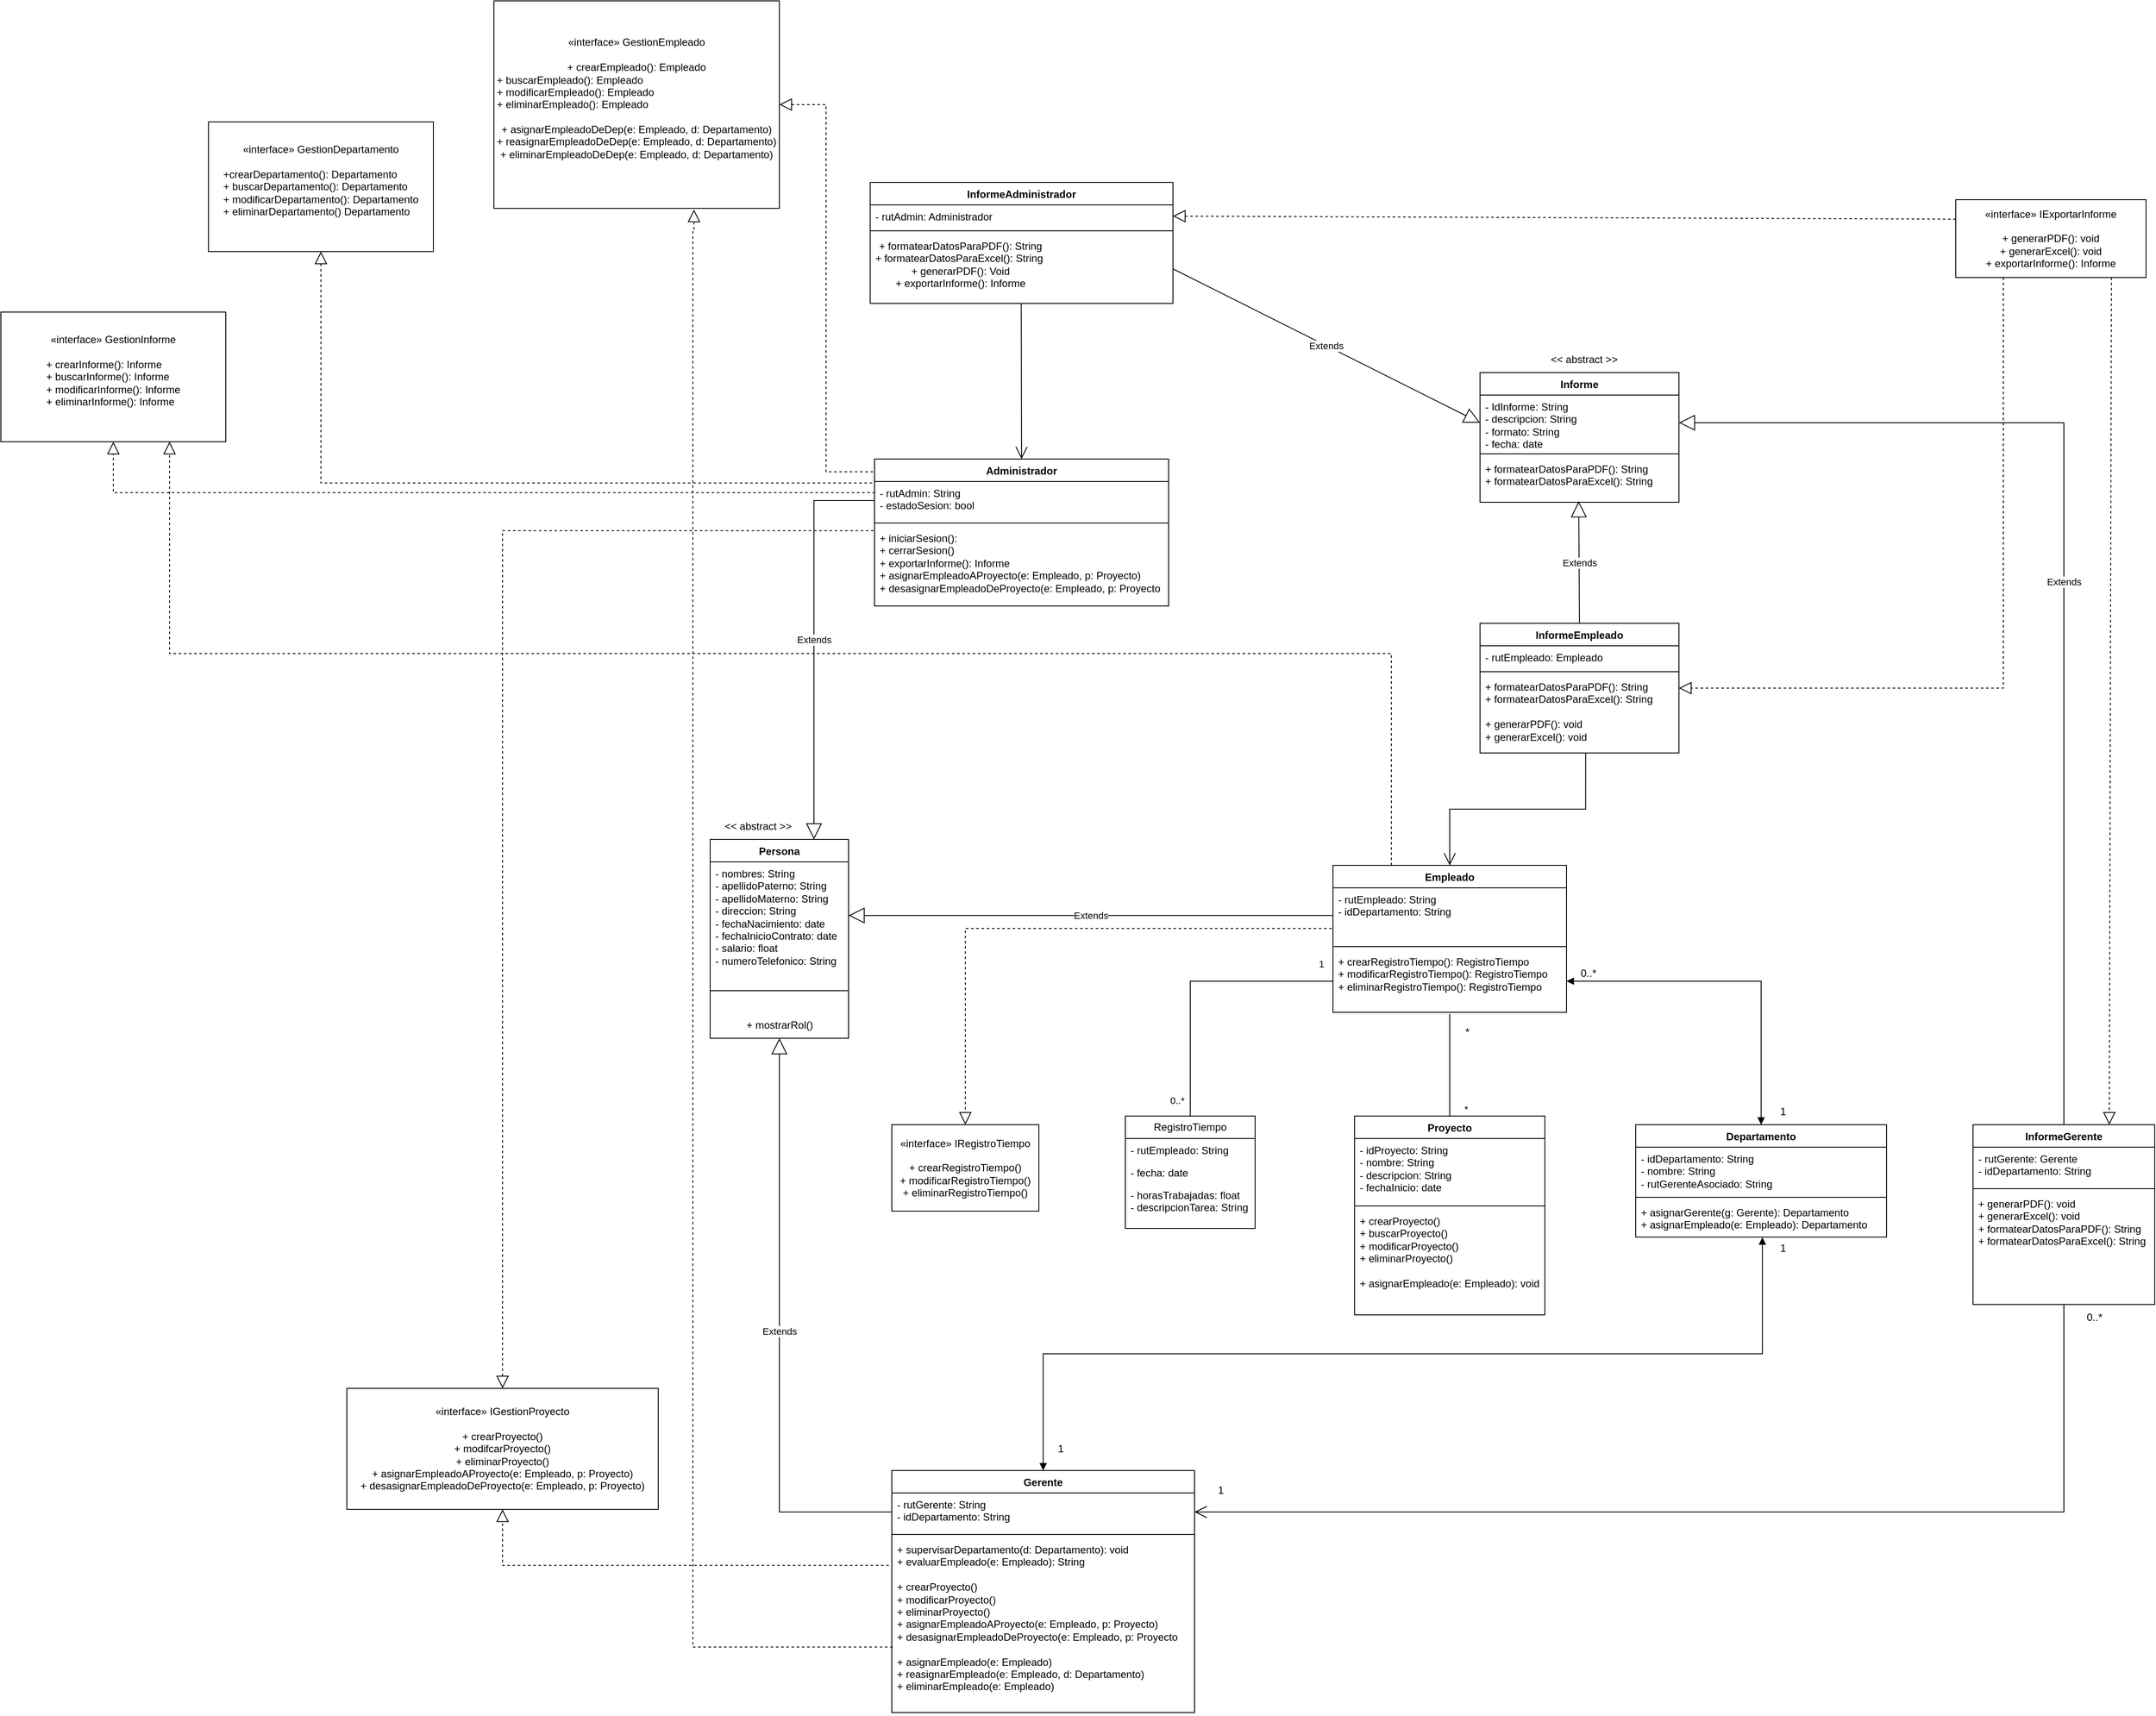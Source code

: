 <mxfile version="28.2.5">
  <diagram name="Page-1" id="9JRDcls2XAr9tu--z3vU">
    <mxGraphModel dx="3263" dy="2326" grid="1" gridSize="10" guides="1" tooltips="1" connect="1" arrows="1" fold="1" page="1" pageScale="1" pageWidth="850" pageHeight="1100" math="0" shadow="0">
      <root>
        <mxCell id="0" />
        <mxCell id="1" parent="0" />
        <mxCell id="uJFq49yWG467sPYpfjHQ-1" value="Departamento" style="swimlane;fontStyle=1;align=center;verticalAlign=top;childLayout=stackLayout;horizontal=1;startSize=26;horizontalStack=0;resizeParent=1;resizeParentMax=0;resizeLast=0;collapsible=1;marginBottom=0;whiteSpace=wrap;html=1;" parent="1" vertex="1">
          <mxGeometry x="1840" y="420" width="290" height="130" as="geometry" />
        </mxCell>
        <mxCell id="uJFq49yWG467sPYpfjHQ-2" value="&lt;div&gt;- idDepartamento: String&lt;/div&gt;- nombre: String&lt;div&gt;&lt;div&gt;- rutGerenteAsociado: String&lt;/div&gt;&lt;/div&gt;" style="text;strokeColor=none;fillColor=none;align=left;verticalAlign=top;spacingLeft=4;spacingRight=4;overflow=hidden;rotatable=0;points=[[0,0.5],[1,0.5]];portConstraint=eastwest;whiteSpace=wrap;html=1;" parent="uJFq49yWG467sPYpfjHQ-1" vertex="1">
          <mxGeometry y="26" width="290" height="54" as="geometry" />
        </mxCell>
        <mxCell id="uJFq49yWG467sPYpfjHQ-3" value="" style="line;strokeWidth=1;fillColor=none;align=left;verticalAlign=middle;spacingTop=-1;spacingLeft=3;spacingRight=3;rotatable=0;labelPosition=right;points=[];portConstraint=eastwest;strokeColor=inherit;" parent="uJFq49yWG467sPYpfjHQ-1" vertex="1">
          <mxGeometry y="80" width="290" height="8" as="geometry" />
        </mxCell>
        <mxCell id="uJFq49yWG467sPYpfjHQ-4" value="+ asignarGerente(g: Gerente): Departamento&lt;div&gt;+ asignarEmpleado(e: Empleado): Departamento&lt;/div&gt;" style="text;strokeColor=none;fillColor=none;align=left;verticalAlign=top;spacingLeft=4;spacingRight=4;overflow=hidden;rotatable=0;points=[[0,0.5],[1,0.5]];portConstraint=eastwest;whiteSpace=wrap;html=1;" parent="uJFq49yWG467sPYpfjHQ-1" vertex="1">
          <mxGeometry y="88" width="290" height="42" as="geometry" />
        </mxCell>
        <mxCell id="uJFq49yWG467sPYpfjHQ-5" value="Persona" style="swimlane;fontStyle=1;align=center;verticalAlign=top;childLayout=stackLayout;horizontal=1;startSize=26;horizontalStack=0;resizeParent=1;resizeParentMax=0;resizeLast=0;collapsible=1;marginBottom=0;whiteSpace=wrap;html=1;" parent="1" vertex="1">
          <mxGeometry x="770" y="90" width="160" height="230" as="geometry" />
        </mxCell>
        <mxCell id="uJFq49yWG467sPYpfjHQ-6" value="&lt;div&gt;- nombres: String&lt;/div&gt;&lt;div&gt;- apellidoPaterno: String&lt;/div&gt;&lt;div&gt;- apellidoMaterno: String&lt;/div&gt;&lt;div&gt;- direccion: String&lt;/div&gt;&lt;div&gt;- fechaNacimiento: date&lt;/div&gt;&lt;div&gt;- fechaInicioContrato: date&lt;/div&gt;&lt;div&gt;- salario: float&lt;/div&gt;&lt;div&gt;- numeroTelefonico: String&lt;/div&gt;" style="text;strokeColor=none;fillColor=none;align=left;verticalAlign=top;spacingLeft=4;spacingRight=4;overflow=hidden;rotatable=0;points=[[0,0.5],[1,0.5]];portConstraint=eastwest;whiteSpace=wrap;html=1;" parent="uJFq49yWG467sPYpfjHQ-5" vertex="1">
          <mxGeometry y="26" width="160" height="124" as="geometry" />
        </mxCell>
        <mxCell id="uJFq49yWG467sPYpfjHQ-7" value="" style="line;strokeWidth=1;fillColor=none;align=left;verticalAlign=middle;spacingTop=-1;spacingLeft=3;spacingRight=3;rotatable=0;labelPosition=right;points=[];portConstraint=eastwest;strokeColor=inherit;" parent="uJFq49yWG467sPYpfjHQ-5" vertex="1">
          <mxGeometry y="150" width="160" height="50" as="geometry" />
        </mxCell>
        <mxCell id="JsOnllWCTu-CgoPJGV7n-1" value="+ mostrarRol()" style="text;html=1;align=center;verticalAlign=middle;resizable=0;points=[];autosize=1;strokeColor=none;fillColor=none;" parent="uJFq49yWG467sPYpfjHQ-5" vertex="1">
          <mxGeometry y="200" width="160" height="30" as="geometry" />
        </mxCell>
        <mxCell id="uJFq49yWG467sPYpfjHQ-13" value="Proyecto" style="swimlane;fontStyle=1;align=center;verticalAlign=top;childLayout=stackLayout;horizontal=1;startSize=26;horizontalStack=0;resizeParent=1;resizeParentMax=0;resizeLast=0;collapsible=1;marginBottom=0;whiteSpace=wrap;html=1;" parent="1" vertex="1">
          <mxGeometry x="1515" y="410" width="220" height="230" as="geometry" />
        </mxCell>
        <mxCell id="uJFq49yWG467sPYpfjHQ-14" value="- idProyecto: String&lt;div&gt;- nombre: String&lt;/div&gt;&lt;div&gt;- descripcion: String&lt;/div&gt;&lt;div&gt;- fechaInicio: date&lt;/div&gt;" style="text;strokeColor=none;fillColor=none;align=left;verticalAlign=top;spacingLeft=4;spacingRight=4;overflow=hidden;rotatable=0;points=[[0,0.5],[1,0.5]];portConstraint=eastwest;whiteSpace=wrap;html=1;" parent="uJFq49yWG467sPYpfjHQ-13" vertex="1">
          <mxGeometry y="26" width="220" height="74" as="geometry" />
        </mxCell>
        <mxCell id="uJFq49yWG467sPYpfjHQ-15" value="" style="line;strokeWidth=1;fillColor=none;align=left;verticalAlign=middle;spacingTop=-1;spacingLeft=3;spacingRight=3;rotatable=0;labelPosition=right;points=[];portConstraint=eastwest;strokeColor=inherit;" parent="uJFq49yWG467sPYpfjHQ-13" vertex="1">
          <mxGeometry y="100" width="220" height="8" as="geometry" />
        </mxCell>
        <mxCell id="uJFq49yWG467sPYpfjHQ-16" value="+ crearProyecto()&lt;div&gt;+ buscarProyecto()&lt;/div&gt;&lt;div&gt;+ modificarProyecto()&lt;/div&gt;&lt;div&gt;+ eliminarProyecto()&lt;/div&gt;&lt;div&gt;&lt;br&gt;&lt;/div&gt;&lt;div&gt;+ asignarEmpleado(e: Empleado): void&lt;/div&gt;" style="text;strokeColor=none;fillColor=none;align=left;verticalAlign=top;spacingLeft=4;spacingRight=4;overflow=hidden;rotatable=0;points=[[0,0.5],[1,0.5]];portConstraint=eastwest;whiteSpace=wrap;html=1;" parent="uJFq49yWG467sPYpfjHQ-13" vertex="1">
          <mxGeometry y="108" width="220" height="122" as="geometry" />
        </mxCell>
        <mxCell id="uJFq49yWG467sPYpfjHQ-28" value="Extends" style="endArrow=block;endSize=16;endFill=0;html=1;rounded=0;exitX=0;exitY=0.5;exitDx=0;exitDy=0;entryX=0.75;entryY=0;entryDx=0;entryDy=0;edgeStyle=orthogonalEdgeStyle;" parent="1" source="uJFq49yWG467sPYpfjHQ-39" target="uJFq49yWG467sPYpfjHQ-5" edge="1">
          <mxGeometry width="160" relative="1" as="geometry">
            <mxPoint x="1080" y="-183" as="sourcePoint" />
            <mxPoint x="1030" y="-40" as="targetPoint" />
          </mxGeometry>
        </mxCell>
        <mxCell id="uJFq49yWG467sPYpfjHQ-29" value="Extends" style="endArrow=block;endSize=16;endFill=0;html=1;rounded=0;exitX=0;exitY=0.5;exitDx=0;exitDy=0;entryX=1;entryY=0.5;entryDx=0;entryDy=0;" parent="1" source="uJFq49yWG467sPYpfjHQ-43" target="uJFq49yWG467sPYpfjHQ-6" edge="1">
          <mxGeometry width="160" relative="1" as="geometry">
            <mxPoint x="1080" y="138" as="sourcePoint" />
            <mxPoint x="1020" y="170" as="targetPoint" />
          </mxGeometry>
        </mxCell>
        <mxCell id="uJFq49yWG467sPYpfjHQ-38" value="Administrador" style="swimlane;fontStyle=1;align=center;verticalAlign=top;childLayout=stackLayout;horizontal=1;startSize=26;horizontalStack=0;resizeParent=1;resizeParentMax=0;resizeLast=0;collapsible=1;marginBottom=0;whiteSpace=wrap;html=1;" parent="1" vertex="1">
          <mxGeometry x="960" y="-350" width="340" height="170" as="geometry" />
        </mxCell>
        <mxCell id="uJFq49yWG467sPYpfjHQ-39" value="- rutAdmin: String&lt;div&gt;- estadoSesion: bool&lt;/div&gt;" style="text;strokeColor=none;fillColor=none;align=left;verticalAlign=top;spacingLeft=4;spacingRight=4;overflow=hidden;rotatable=0;points=[[0,0.5],[1,0.5]];portConstraint=eastwest;whiteSpace=wrap;html=1;" parent="uJFq49yWG467sPYpfjHQ-38" vertex="1">
          <mxGeometry y="26" width="340" height="44" as="geometry" />
        </mxCell>
        <mxCell id="uJFq49yWG467sPYpfjHQ-40" value="" style="line;strokeWidth=1;fillColor=none;align=left;verticalAlign=middle;spacingTop=-1;spacingLeft=3;spacingRight=3;rotatable=0;labelPosition=right;points=[];portConstraint=eastwest;strokeColor=inherit;" parent="uJFq49yWG467sPYpfjHQ-38" vertex="1">
          <mxGeometry y="70" width="340" height="8" as="geometry" />
        </mxCell>
        <mxCell id="uJFq49yWG467sPYpfjHQ-41" value="&lt;div&gt;&lt;div&gt;+ iniciarSesion():&lt;/div&gt;&lt;div&gt;+ cerrarSesion()&lt;/div&gt;&lt;div&gt;&lt;span style=&quot;background-color: transparent; color: light-dark(rgb(0, 0, 0), rgb(255, 255, 255));&quot;&gt;+ exportarInforme(): Informe&lt;/span&gt;&lt;/div&gt;&lt;div&gt;&lt;span style=&quot;text-align: center; background-color: transparent; color: light-dark(rgb(0, 0, 0), rgb(255, 255, 255));&quot;&gt;+ asignarEmpleadoAProyecto(e: Empleado, p: Proyecto)&lt;/span&gt;&lt;/div&gt;&lt;/div&gt;&lt;div&gt;&lt;div style=&quot;text-align: center;&quot;&gt;+ desasignarEmpleadoDeProyecto(e: Empleado, p: Proyecto&lt;/div&gt;&lt;/div&gt;" style="text;strokeColor=none;fillColor=none;align=left;verticalAlign=top;spacingLeft=4;spacingRight=4;overflow=hidden;rotatable=0;points=[[0,0.5],[1,0.5]];portConstraint=eastwest;whiteSpace=wrap;html=1;" parent="uJFq49yWG467sPYpfjHQ-38" vertex="1">
          <mxGeometry y="78" width="340" height="92" as="geometry" />
        </mxCell>
        <mxCell id="uJFq49yWG467sPYpfjHQ-42" value="Empleado" style="swimlane;fontStyle=1;align=center;verticalAlign=top;childLayout=stackLayout;horizontal=1;startSize=26;horizontalStack=0;resizeParent=1;resizeParentMax=0;resizeLast=0;collapsible=1;marginBottom=0;whiteSpace=wrap;html=1;" parent="1" vertex="1">
          <mxGeometry x="1490" y="120" width="270" height="170" as="geometry" />
        </mxCell>
        <mxCell id="uJFq49yWG467sPYpfjHQ-43" value="- rutEmpleado: String&lt;div&gt;- idDepartamento: String&lt;/div&gt;" style="text;strokeColor=none;fillColor=none;align=left;verticalAlign=top;spacingLeft=4;spacingRight=4;overflow=hidden;rotatable=0;points=[[0,0.5],[1,0.5]];portConstraint=eastwest;whiteSpace=wrap;html=1;" parent="uJFq49yWG467sPYpfjHQ-42" vertex="1">
          <mxGeometry y="26" width="270" height="64" as="geometry" />
        </mxCell>
        <mxCell id="uJFq49yWG467sPYpfjHQ-44" value="" style="line;strokeWidth=1;fillColor=none;align=left;verticalAlign=middle;spacingTop=-1;spacingLeft=3;spacingRight=3;rotatable=0;labelPosition=right;points=[];portConstraint=eastwest;strokeColor=inherit;" parent="uJFq49yWG467sPYpfjHQ-42" vertex="1">
          <mxGeometry y="90" width="270" height="8" as="geometry" />
        </mxCell>
        <mxCell id="uJFq49yWG467sPYpfjHQ-45" value="+ crearRegistroTiempo(): RegistroTiempo&lt;div&gt;+ modificarRegistroTiempo(): RegistroTiempo&lt;/div&gt;&lt;div&gt;+ eliminarRegistroTiempo(): RegistroTiempo&lt;/div&gt;" style="text;strokeColor=none;fillColor=none;align=left;verticalAlign=top;spacingLeft=4;spacingRight=4;overflow=hidden;rotatable=0;points=[[0,0.5],[1,0.5]];portConstraint=eastwest;whiteSpace=wrap;html=1;" parent="uJFq49yWG467sPYpfjHQ-42" vertex="1">
          <mxGeometry y="98" width="270" height="72" as="geometry" />
        </mxCell>
        <mxCell id="uJFq49yWG467sPYpfjHQ-53" value="" style="endArrow=none;html=1;rounded=0;exitX=0.5;exitY=0;exitDx=0;exitDy=0;entryX=0.5;entryY=1.028;entryDx=0;entryDy=0;entryPerimeter=0;" parent="1" source="uJFq49yWG467sPYpfjHQ-13" target="uJFq49yWG467sPYpfjHQ-45" edge="1">
          <mxGeometry relative="1" as="geometry">
            <mxPoint x="1680" y="280" as="sourcePoint" />
            <mxPoint x="1587" y="235" as="targetPoint" />
          </mxGeometry>
        </mxCell>
        <mxCell id="uJFq49yWG467sPYpfjHQ-54" value="*" style="edgeLabel;resizable=0;html=1;align=left;verticalAlign=bottom;" parent="uJFq49yWG467sPYpfjHQ-53" connectable="0" vertex="1">
          <mxGeometry x="-1" relative="1" as="geometry">
            <mxPoint x="15" as="offset" />
          </mxGeometry>
        </mxCell>
        <mxCell id="uJFq49yWG467sPYpfjHQ-56" value="*" style="text;html=1;align=center;verticalAlign=middle;resizable=0;points=[];autosize=1;strokeColor=none;fillColor=none;" parent="1" vertex="1">
          <mxGeometry x="1630" y="298" width="30" height="30" as="geometry" />
        </mxCell>
        <mxCell id="uJFq49yWG467sPYpfjHQ-57" value="RegistroTiempo" style="swimlane;fontStyle=0;childLayout=stackLayout;horizontal=1;startSize=26;fillColor=none;horizontalStack=0;resizeParent=1;resizeParentMax=0;resizeLast=0;collapsible=1;marginBottom=0;whiteSpace=wrap;html=1;" parent="1" vertex="1">
          <mxGeometry x="1250" y="410" width="150" height="130" as="geometry" />
        </mxCell>
        <mxCell id="uJFq49yWG467sPYpfjHQ-58" value="- rutEmpleado: String" style="text;strokeColor=none;fillColor=none;align=left;verticalAlign=top;spacingLeft=4;spacingRight=4;overflow=hidden;rotatable=0;points=[[0,0.5],[1,0.5]];portConstraint=eastwest;whiteSpace=wrap;html=1;" parent="uJFq49yWG467sPYpfjHQ-57" vertex="1">
          <mxGeometry y="26" width="150" height="26" as="geometry" />
        </mxCell>
        <mxCell id="uJFq49yWG467sPYpfjHQ-59" value="- fecha: date" style="text;strokeColor=none;fillColor=none;align=left;verticalAlign=top;spacingLeft=4;spacingRight=4;overflow=hidden;rotatable=0;points=[[0,0.5],[1,0.5]];portConstraint=eastwest;whiteSpace=wrap;html=1;" parent="uJFq49yWG467sPYpfjHQ-57" vertex="1">
          <mxGeometry y="52" width="150" height="26" as="geometry" />
        </mxCell>
        <mxCell id="uJFq49yWG467sPYpfjHQ-60" value="- horasTrabajadas: float&lt;div&gt;- descripcionTarea: String&lt;/div&gt;" style="text;strokeColor=none;fillColor=none;align=left;verticalAlign=top;spacingLeft=4;spacingRight=4;overflow=hidden;rotatable=0;points=[[0,0.5],[1,0.5]];portConstraint=eastwest;whiteSpace=wrap;html=1;" parent="uJFq49yWG467sPYpfjHQ-57" vertex="1">
          <mxGeometry y="78" width="150" height="52" as="geometry" />
        </mxCell>
        <mxCell id="uJFq49yWG467sPYpfjHQ-73" value="" style="endArrow=none;html=1;rounded=0;exitX=0.5;exitY=0;exitDx=0;exitDy=0;entryX=0;entryY=0.5;entryDx=0;entryDy=0;edgeStyle=orthogonalEdgeStyle;" parent="1" source="uJFq49yWG467sPYpfjHQ-57" target="uJFq49yWG467sPYpfjHQ-45" edge="1">
          <mxGeometry relative="1" as="geometry">
            <mxPoint x="1260" y="280" as="sourcePoint" />
            <mxPoint x="1420" y="280" as="targetPoint" />
          </mxGeometry>
        </mxCell>
        <mxCell id="uJFq49yWG467sPYpfjHQ-74" value="0..*" style="edgeLabel;resizable=0;html=1;align=left;verticalAlign=bottom;" parent="uJFq49yWG467sPYpfjHQ-73" connectable="0" vertex="1">
          <mxGeometry x="-1" relative="1" as="geometry">
            <mxPoint x="-25" y="-10" as="offset" />
          </mxGeometry>
        </mxCell>
        <mxCell id="uJFq49yWG467sPYpfjHQ-75" value="1" style="edgeLabel;resizable=0;html=1;align=right;verticalAlign=bottom;" parent="uJFq49yWG467sPYpfjHQ-73" connectable="0" vertex="1">
          <mxGeometry x="1" relative="1" as="geometry">
            <mxPoint x="-10" y="-12" as="offset" />
          </mxGeometry>
        </mxCell>
        <mxCell id="Pd6qny8chC7k3mWvVhk0-1" value="Informe" style="swimlane;fontStyle=1;align=center;verticalAlign=top;childLayout=stackLayout;horizontal=1;startSize=26;horizontalStack=0;resizeParent=1;resizeParentMax=0;resizeLast=0;collapsible=1;marginBottom=0;whiteSpace=wrap;html=1;" parent="1" vertex="1">
          <mxGeometry x="1660" y="-450" width="230" height="150" as="geometry" />
        </mxCell>
        <mxCell id="Pd6qny8chC7k3mWvVhk0-2" value="- IdInforme: String&lt;div&gt;- descripcion: String&lt;/div&gt;&lt;div&gt;- formato: String&lt;/div&gt;&lt;div&gt;- fecha: date&lt;/div&gt;" style="text;strokeColor=none;fillColor=none;align=left;verticalAlign=top;spacingLeft=4;spacingRight=4;overflow=hidden;rotatable=0;points=[[0,0.5],[1,0.5]];portConstraint=eastwest;whiteSpace=wrap;html=1;" parent="Pd6qny8chC7k3mWvVhk0-1" vertex="1">
          <mxGeometry y="26" width="230" height="64" as="geometry" />
        </mxCell>
        <mxCell id="Pd6qny8chC7k3mWvVhk0-3" value="" style="line;strokeWidth=1;fillColor=none;align=left;verticalAlign=middle;spacingTop=-1;spacingLeft=3;spacingRight=3;rotatable=0;labelPosition=right;points=[];portConstraint=eastwest;strokeColor=inherit;" parent="Pd6qny8chC7k3mWvVhk0-1" vertex="1">
          <mxGeometry y="90" width="230" height="8" as="geometry" />
        </mxCell>
        <mxCell id="Pd6qny8chC7k3mWvVhk0-4" value="&lt;div&gt;&lt;span style=&quot;background-color: transparent; color: light-dark(rgb(0, 0, 0), rgb(255, 255, 255));&quot;&gt;+ formatearDatosParaPDF(): String&lt;/span&gt;&lt;/div&gt;&lt;div&gt;+ formatearDatosParaExcel(): String&lt;/div&gt;" style="text;strokeColor=none;fillColor=none;align=left;verticalAlign=top;spacingLeft=4;spacingRight=4;overflow=hidden;rotatable=0;points=[[0,0.5],[1,0.5]];portConstraint=eastwest;whiteSpace=wrap;html=1;" parent="Pd6qny8chC7k3mWvVhk0-1" vertex="1">
          <mxGeometry y="98" width="230" height="52" as="geometry" />
        </mxCell>
        <mxCell id="Pd6qny8chC7k3mWvVhk0-5" value="Gerente" style="swimlane;fontStyle=1;align=center;verticalAlign=top;childLayout=stackLayout;horizontal=1;startSize=26;horizontalStack=0;resizeParent=1;resizeParentMax=0;resizeLast=0;collapsible=1;marginBottom=0;whiteSpace=wrap;html=1;" parent="1" vertex="1">
          <mxGeometry x="980" y="820" width="350" height="280" as="geometry" />
        </mxCell>
        <mxCell id="Pd6qny8chC7k3mWvVhk0-6" value="- rutGerente: String&lt;div&gt;- idDepartamento: String&lt;/div&gt;" style="text;strokeColor=none;fillColor=none;align=left;verticalAlign=top;spacingLeft=4;spacingRight=4;overflow=hidden;rotatable=0;points=[[0,0.5],[1,0.5]];portConstraint=eastwest;whiteSpace=wrap;html=1;" parent="Pd6qny8chC7k3mWvVhk0-5" vertex="1">
          <mxGeometry y="26" width="350" height="44" as="geometry" />
        </mxCell>
        <mxCell id="Pd6qny8chC7k3mWvVhk0-7" value="" style="line;strokeWidth=1;fillColor=none;align=left;verticalAlign=middle;spacingTop=-1;spacingLeft=3;spacingRight=3;rotatable=0;labelPosition=right;points=[];portConstraint=eastwest;strokeColor=inherit;" parent="Pd6qny8chC7k3mWvVhk0-5" vertex="1">
          <mxGeometry y="70" width="350" height="8" as="geometry" />
        </mxCell>
        <mxCell id="Pd6qny8chC7k3mWvVhk0-8" value="+ supervisarDepartamento(d: Departamento): void&lt;div&gt;+ evaluarEmpleado(e: Empleado): String&lt;/div&gt;&lt;div&gt;&lt;br&gt;&lt;/div&gt;&lt;div&gt;&lt;span style=&quot;text-align: center; background-color: transparent; color: light-dark(rgb(0, 0, 0), rgb(255, 255, 255));&quot;&gt;+ crearProyecto()&lt;/span&gt;&lt;/div&gt;&lt;div&gt;&lt;span style=&quot;text-align: center; background-color: transparent; color: light-dark(rgb(0, 0, 0), rgb(255, 255, 255));&quot;&gt;+ modificarProyecto()&lt;/span&gt;&lt;/div&gt;&lt;div&gt;&lt;span style=&quot;text-align: center; background-color: transparent; color: light-dark(rgb(0, 0, 0), rgb(255, 255, 255));&quot;&gt;+ eliminarProyecto()&lt;/span&gt;&lt;/div&gt;&lt;div&gt;&lt;span style=&quot;text-align: center; background-color: transparent; color: light-dark(rgb(0, 0, 0), rgb(255, 255, 255));&quot;&gt;+ asignarEmpleadoAProyecto(e: Empleado, p: Proyecto)&lt;/span&gt;&lt;/div&gt;&lt;div&gt;&lt;span style=&quot;text-align: center; background-color: transparent; color: light-dark(rgb(0, 0, 0), rgb(255, 255, 255));&quot;&gt;+ desasignarEmpleadoDeProyecto(e: Empleado, p: Proyecto&lt;/span&gt;&lt;/div&gt;&lt;div&gt;&lt;span style=&quot;text-align: center; background-color: transparent; color: light-dark(rgb(0, 0, 0), rgb(255, 255, 255));&quot;&gt;&lt;br&gt;&lt;/span&gt;&lt;/div&gt;&lt;div&gt;&lt;span style=&quot;text-align: center; background-color: transparent; color: light-dark(rgb(0, 0, 0), rgb(255, 255, 255));&quot;&gt;+ asignarEmpleado(e: Empleado)&lt;/span&gt;&lt;/div&gt;&lt;div&gt;&lt;span style=&quot;text-align: center; background-color: transparent; color: light-dark(rgb(0, 0, 0), rgb(255, 255, 255));&quot;&gt;+ reasignarEmpleado(e: Empleado, d: Departamento)&lt;/span&gt;&lt;/div&gt;&lt;div&gt;&lt;span style=&quot;text-align: center; background-color: transparent; color: light-dark(rgb(0, 0, 0), rgb(255, 255, 255));&quot;&gt;+ eliminarEmpleado(e: Empleado)&lt;/span&gt;&lt;/div&gt;" style="text;strokeColor=none;fillColor=none;align=left;verticalAlign=top;spacingLeft=4;spacingRight=4;overflow=hidden;rotatable=0;points=[[0,0.5],[1,0.5]];portConstraint=eastwest;whiteSpace=wrap;html=1;" parent="Pd6qny8chC7k3mWvVhk0-5" vertex="1">
          <mxGeometry y="78" width="350" height="202" as="geometry" />
        </mxCell>
        <mxCell id="Pd6qny8chC7k3mWvVhk0-9" value="Extends" style="endArrow=block;endSize=16;endFill=0;html=1;rounded=0;exitX=0;exitY=0.5;exitDx=0;exitDy=0;entryX=0.5;entryY=1;entryDx=0;entryDy=0;edgeStyle=orthogonalEdgeStyle;" parent="1" source="Pd6qny8chC7k3mWvVhk0-6" target="uJFq49yWG467sPYpfjHQ-5" edge="1">
          <mxGeometry width="160" relative="1" as="geometry">
            <mxPoint x="1240" y="500" as="sourcePoint" />
            <mxPoint x="847.92" y="236.886" as="targetPoint" />
          </mxGeometry>
        </mxCell>
        <mxCell id="Pd6qny8chC7k3mWvVhk0-13" value="" style="endArrow=block;startArrow=block;endFill=1;startFill=1;html=1;rounded=0;exitX=0.5;exitY=0;exitDx=0;exitDy=0;entryX=0.505;entryY=1.006;entryDx=0;entryDy=0;entryPerimeter=0;edgeStyle=orthogonalEdgeStyle;" parent="1" source="Pd6qny8chC7k3mWvVhk0-5" target="uJFq49yWG467sPYpfjHQ-4" edge="1">
          <mxGeometry width="160" relative="1" as="geometry">
            <mxPoint x="1780" y="620" as="sourcePoint" />
            <mxPoint x="1940" y="620" as="targetPoint" />
          </mxGeometry>
        </mxCell>
        <mxCell id="Pd6qny8chC7k3mWvVhk0-14" value="" style="endArrow=block;startArrow=block;endFill=1;startFill=1;html=1;rounded=0;exitX=1;exitY=0.5;exitDx=0;exitDy=0;entryX=0.5;entryY=0;entryDx=0;entryDy=0;edgeStyle=orthogonalEdgeStyle;" parent="1" source="uJFq49yWG467sPYpfjHQ-45" target="uJFq49yWG467sPYpfjHQ-1" edge="1">
          <mxGeometry width="160" relative="1" as="geometry">
            <mxPoint x="1870" y="310" as="sourcePoint" />
            <mxPoint x="2341" y="-20" as="targetPoint" />
          </mxGeometry>
        </mxCell>
        <mxCell id="Pd6qny8chC7k3mWvVhk0-15" value="0..*" style="text;html=1;align=center;verticalAlign=middle;resizable=0;points=[];autosize=1;strokeColor=none;fillColor=none;" parent="1" vertex="1">
          <mxGeometry x="1765" y="230" width="40" height="30" as="geometry" />
        </mxCell>
        <mxCell id="Pd6qny8chC7k3mWvVhk0-16" value="1" style="text;html=1;align=center;verticalAlign=middle;resizable=0;points=[];autosize=1;strokeColor=none;fillColor=none;" parent="1" vertex="1">
          <mxGeometry x="1995" y="390" width="30" height="30" as="geometry" />
        </mxCell>
        <mxCell id="Pd6qny8chC7k3mWvVhk0-17" value="&amp;lt;&amp;lt; abstract &amp;gt;&amp;gt;" style="text;html=1;align=center;verticalAlign=middle;resizable=0;points=[];autosize=1;strokeColor=none;fillColor=none;" parent="1" vertex="1">
          <mxGeometry x="1730" y="-480" width="100" height="30" as="geometry" />
        </mxCell>
        <mxCell id="Pd6qny8chC7k3mWvVhk0-18" value="&amp;lt;&amp;lt; abstract &amp;gt;&amp;gt;" style="text;html=1;align=center;verticalAlign=middle;resizable=0;points=[];autosize=1;strokeColor=none;fillColor=none;" parent="1" vertex="1">
          <mxGeometry x="775" y="60" width="100" height="30" as="geometry" />
        </mxCell>
        <mxCell id="Pd6qny8chC7k3mWvVhk0-36" value="" style="endArrow=open;endFill=1;endSize=12;html=1;rounded=0;exitX=0.531;exitY=1;exitDx=0;exitDy=0;entryX=0.5;entryY=0;entryDx=0;entryDy=0;edgeStyle=orthogonalEdgeStyle;exitPerimeter=0;" parent="1" source="Pd6qny8chC7k3mWvVhk0-69" target="uJFq49yWG467sPYpfjHQ-42" edge="1">
          <mxGeometry width="160" relative="1" as="geometry">
            <mxPoint x="1775.0" y="-70.0" as="sourcePoint" />
            <mxPoint x="2160" y="30" as="targetPoint" />
          </mxGeometry>
        </mxCell>
        <mxCell id="Pd6qny8chC7k3mWvVhk0-38" value="Extends" style="endArrow=block;endSize=16;endFill=0;html=1;rounded=0;exitX=1;exitY=0.5;exitDx=0;exitDy=0;entryX=0;entryY=0.5;entryDx=0;entryDy=0;" parent="1" source="Pd6qny8chC7k3mWvVhk0-77" target="Pd6qny8chC7k3mWvVhk0-2" edge="1">
          <mxGeometry width="160" relative="1" as="geometry">
            <mxPoint x="1475.0" y="-515.0" as="sourcePoint" />
            <mxPoint x="1490" y="-470" as="targetPoint" />
          </mxGeometry>
        </mxCell>
        <mxCell id="Pd6qny8chC7k3mWvVhk0-39" value="Extends" style="endArrow=block;endSize=16;endFill=0;html=1;rounded=0;exitX=0.5;exitY=0;exitDx=0;exitDy=0;entryX=1;entryY=0.5;entryDx=0;entryDy=0;edgeStyle=orthogonalEdgeStyle;" parent="1" source="Pd6qny8chC7k3mWvVhk0-70" target="Pd6qny8chC7k3mWvVhk0-2" edge="1">
          <mxGeometry width="160" relative="1" as="geometry">
            <mxPoint x="2310" y="420" as="sourcePoint" />
            <mxPoint x="1940" y="-530" as="targetPoint" />
          </mxGeometry>
        </mxCell>
        <mxCell id="Pd6qny8chC7k3mWvVhk0-40" value="Extends" style="endArrow=block;endSize=16;endFill=0;html=1;rounded=0;exitX=0.5;exitY=0;exitDx=0;exitDy=0;entryX=0.496;entryY=0.978;entryDx=0;entryDy=0;entryPerimeter=0;" parent="1" source="Pd6qny8chC7k3mWvVhk0-66" target="Pd6qny8chC7k3mWvVhk0-4" edge="1">
          <mxGeometry width="160" relative="1" as="geometry">
            <mxPoint x="1775.0" y="-130.0" as="sourcePoint" />
            <mxPoint x="1870" y="-420" as="targetPoint" />
          </mxGeometry>
        </mxCell>
        <mxCell id="Pd6qny8chC7k3mWvVhk0-41" value="1" style="text;html=1;align=center;verticalAlign=middle;resizable=0;points=[];autosize=1;strokeColor=none;fillColor=none;" parent="1" vertex="1">
          <mxGeometry x="1160" y="780" width="30" height="30" as="geometry" />
        </mxCell>
        <mxCell id="Pd6qny8chC7k3mWvVhk0-42" value="1" style="text;html=1;align=center;verticalAlign=middle;resizable=0;points=[];autosize=1;strokeColor=none;fillColor=none;" parent="1" vertex="1">
          <mxGeometry x="1995" y="548" width="30" height="30" as="geometry" />
        </mxCell>
        <mxCell id="Pd6qny8chC7k3mWvVhk0-45" value="" style="endArrow=open;endFill=1;endSize=12;html=1;rounded=0;entryX=0.5;entryY=0;entryDx=0;entryDy=0;exitX=0.499;exitY=0.995;exitDx=0;exitDy=0;exitPerimeter=0;" parent="1" source="Pd6qny8chC7k3mWvVhk0-77" target="uJFq49yWG467sPYpfjHQ-38" edge="1">
          <mxGeometry width="160" relative="1" as="geometry">
            <mxPoint x="1010" y="-280" as="sourcePoint" />
            <mxPoint x="1350" y="-172" as="targetPoint" />
          </mxGeometry>
        </mxCell>
        <mxCell id="Pd6qny8chC7k3mWvVhk0-46" value="" style="endArrow=open;endFill=1;endSize=12;html=1;rounded=0;exitX=0.5;exitY=1;exitDx=0;exitDy=0;entryX=1;entryY=0.5;entryDx=0;entryDy=0;edgeStyle=orthogonalEdgeStyle;" parent="1" source="Pd6qny8chC7k3mWvVhk0-70" target="Pd6qny8chC7k3mWvVhk0-6" edge="1">
          <mxGeometry width="160" relative="1" as="geometry">
            <mxPoint x="2310" y="454" as="sourcePoint" />
            <mxPoint x="2190" y="908" as="targetPoint" />
          </mxGeometry>
        </mxCell>
        <mxCell id="Pd6qny8chC7k3mWvVhk0-47" value="«interface»&amp;nbsp;&lt;span style=&quot;background-color: transparent; color: light-dark(rgb(0, 0, 0), rgb(255, 255, 255));&quot;&gt;IRegistroTiempo&lt;/span&gt;&lt;div&gt;&lt;br&gt;&lt;div&gt;&lt;span style=&quot;background-color: transparent; color: light-dark(rgb(0, 0, 0), rgb(255, 255, 255));&quot;&gt;+ crearRegistroTiempo()&lt;/span&gt;&lt;/div&gt;&lt;div&gt;+ modificarRegistroTiempo()&lt;/div&gt;&lt;div&gt;+ eliminarRegistroTiempo()&lt;/div&gt;&lt;/div&gt;" style="html=1;whiteSpace=wrap;" parent="1" vertex="1">
          <mxGeometry x="980" y="420" width="170" height="100" as="geometry" />
        </mxCell>
        <mxCell id="Pd6qny8chC7k3mWvVhk0-53" value="" style="endArrow=block;dashed=1;endFill=0;endSize=12;html=1;rounded=0;exitX=-0.005;exitY=0.735;exitDx=0;exitDy=0;edgeStyle=orthogonalEdgeStyle;entryX=0.5;entryY=0;entryDx=0;entryDy=0;exitPerimeter=0;" parent="1" source="uJFq49yWG467sPYpfjHQ-43" target="Pd6qny8chC7k3mWvVhk0-47" edge="1">
          <mxGeometry width="160" relative="1" as="geometry">
            <mxPoint x="1160" y="478" as="sourcePoint" />
            <mxPoint x="1585" y="270" as="targetPoint" />
          </mxGeometry>
        </mxCell>
        <mxCell id="Pd6qny8chC7k3mWvVhk0-57" value="" style="endArrow=block;dashed=1;endFill=0;endSize=12;html=1;rounded=0;exitX=0.003;exitY=0.625;exitDx=0;exitDy=0;edgeStyle=orthogonalEdgeStyle;entryX=0.701;entryY=1.006;entryDx=0;entryDy=0;entryPerimeter=0;exitPerimeter=0;" parent="1" source="Pd6qny8chC7k3mWvVhk0-8" target="pRNESAkwom7Z4i-QJbsb-1" edge="1">
          <mxGeometry width="160" relative="1" as="geometry">
            <mxPoint x="990" y="1024.5" as="sourcePoint" />
            <mxPoint x="750" y="-990" as="targetPoint" />
            <Array as="points">
              <mxPoint x="750" y="1024" />
              <mxPoint x="750" y="-614" />
              <mxPoint x="751" y="-614" />
            </Array>
          </mxGeometry>
        </mxCell>
        <mxCell id="Pd6qny8chC7k3mWvVhk0-58" value="«interface» IGestionProyecto&lt;div&gt;&lt;br&gt;&lt;/div&gt;&lt;div&gt;+ crearProyecto()&lt;/div&gt;&lt;div&gt;+ modifcarProyecto()&lt;/div&gt;&lt;div&gt;+ eliminarProyecto()&lt;/div&gt;&lt;div&gt;+ asignarEmpleadoAProyecto(e: Empleado, p: Proyecto)&lt;/div&gt;&lt;div&gt;+ desasignarEmpleadoDeProyecto(e: Empleado, p: Proyecto)&lt;/div&gt;" style="html=1;whiteSpace=wrap;" parent="1" vertex="1">
          <mxGeometry x="350" y="725" width="360" height="140" as="geometry" />
        </mxCell>
        <mxCell id="Pd6qny8chC7k3mWvVhk0-60" value="" style="endArrow=block;dashed=1;endFill=0;endSize=12;html=1;rounded=0;exitX=-0.01;exitY=0.157;exitDx=0;exitDy=0;edgeStyle=orthogonalEdgeStyle;entryX=0.5;entryY=1;entryDx=0;entryDy=0;exitPerimeter=0;" parent="1" source="Pd6qny8chC7k3mWvVhk0-8" target="Pd6qny8chC7k3mWvVhk0-58" edge="1">
          <mxGeometry width="160" relative="1" as="geometry">
            <mxPoint x="1545" y="1209" as="sourcePoint" />
            <mxPoint x="460" y="780" as="targetPoint" />
          </mxGeometry>
        </mxCell>
        <mxCell id="Pd6qny8chC7k3mWvVhk0-62" value="«interface» IExportarInforme&lt;div&gt;&lt;br&gt;&lt;/div&gt;&lt;div&gt;+ generarPDF(): void&lt;/div&gt;&lt;div&gt;+ generarExcel(): void&lt;/div&gt;&lt;div&gt;+ exportarInforme(): Informe&lt;/div&gt;" style="html=1;whiteSpace=wrap;" parent="1" vertex="1">
          <mxGeometry x="2210" y="-650" width="220" height="90" as="geometry" />
        </mxCell>
        <mxCell id="Pd6qny8chC7k3mWvVhk0-63" value="" style="endArrow=block;dashed=1;endFill=0;endSize=12;html=1;rounded=0;exitX=0.818;exitY=1;exitDx=0;exitDy=0;entryX=0.75;entryY=0;entryDx=0;entryDy=0;exitPerimeter=0;" parent="1" source="Pd6qny8chC7k3mWvVhk0-62" target="Pd6qny8chC7k3mWvVhk0-70" edge="1">
          <mxGeometry width="160" relative="1" as="geometry">
            <mxPoint x="2420" y="-470" as="sourcePoint" />
            <mxPoint x="2350" y="420" as="targetPoint" />
          </mxGeometry>
        </mxCell>
        <mxCell id="Pd6qny8chC7k3mWvVhk0-64" value="" style="endArrow=block;dashed=1;endFill=0;endSize=12;html=1;rounded=0;exitX=0;exitY=0.25;exitDx=0;exitDy=0;entryX=1;entryY=0.5;entryDx=0;entryDy=0;" parent="1" source="Pd6qny8chC7k3mWvVhk0-62" target="Pd6qny8chC7k3mWvVhk0-75" edge="1">
          <mxGeometry width="160" relative="1" as="geometry">
            <mxPoint x="1860" y="-630" as="sourcePoint" />
            <mxPoint x="1375.0" y="-530.0" as="targetPoint" />
          </mxGeometry>
        </mxCell>
        <mxCell id="Pd6qny8chC7k3mWvVhk0-65" value="" style="endArrow=block;dashed=1;endFill=0;endSize=12;html=1;rounded=0;exitX=0.25;exitY=1;exitDx=0;exitDy=0;entryX=1;entryY=0.5;entryDx=0;entryDy=0;edgeStyle=orthogonalEdgeStyle;" parent="1" source="Pd6qny8chC7k3mWvVhk0-62" target="Pd6qny8chC7k3mWvVhk0-66" edge="1">
          <mxGeometry width="160" relative="1" as="geometry">
            <mxPoint x="2070" y="-200" as="sourcePoint" />
            <mxPoint x="1855.0" y="-91" as="targetPoint" />
          </mxGeometry>
        </mxCell>
        <mxCell id="Pd6qny8chC7k3mWvVhk0-66" value="InformeEmpleado" style="swimlane;fontStyle=1;align=center;verticalAlign=top;childLayout=stackLayout;horizontal=1;startSize=26;horizontalStack=0;resizeParent=1;resizeParentMax=0;resizeLast=0;collapsible=1;marginBottom=0;whiteSpace=wrap;html=1;" parent="1" vertex="1">
          <mxGeometry x="1660" y="-160" width="230" height="150" as="geometry" />
        </mxCell>
        <mxCell id="Pd6qny8chC7k3mWvVhk0-67" value="- rutEmpleado: Empleado" style="text;strokeColor=none;fillColor=none;align=left;verticalAlign=top;spacingLeft=4;spacingRight=4;overflow=hidden;rotatable=0;points=[[0,0.5],[1,0.5]];portConstraint=eastwest;whiteSpace=wrap;html=1;" parent="Pd6qny8chC7k3mWvVhk0-66" vertex="1">
          <mxGeometry y="26" width="230" height="26" as="geometry" />
        </mxCell>
        <mxCell id="Pd6qny8chC7k3mWvVhk0-68" value="" style="line;strokeWidth=1;fillColor=none;align=left;verticalAlign=middle;spacingTop=-1;spacingLeft=3;spacingRight=3;rotatable=0;labelPosition=right;points=[];portConstraint=eastwest;strokeColor=inherit;" parent="Pd6qny8chC7k3mWvVhk0-66" vertex="1">
          <mxGeometry y="52" width="230" height="8" as="geometry" />
        </mxCell>
        <mxCell id="Pd6qny8chC7k3mWvVhk0-69" value="&lt;div&gt;+ formatearDatosParaPDF(): String&lt;/div&gt;&lt;div&gt;+ formatearDatosParaExcel(): String&lt;/div&gt;&lt;div&gt;&lt;br&gt;&lt;/div&gt;+ generarPDF(): void&lt;div&gt;+ generarExcel(): void&lt;/div&gt;" style="text;strokeColor=none;fillColor=none;align=left;verticalAlign=top;spacingLeft=4;spacingRight=4;overflow=hidden;rotatable=0;points=[[0,0.5],[1,0.5]];portConstraint=eastwest;whiteSpace=wrap;html=1;" parent="Pd6qny8chC7k3mWvVhk0-66" vertex="1">
          <mxGeometry y="60" width="230" height="90" as="geometry" />
        </mxCell>
        <mxCell id="Pd6qny8chC7k3mWvVhk0-70" value="InformeGerente" style="swimlane;fontStyle=1;align=center;verticalAlign=top;childLayout=stackLayout;horizontal=1;startSize=26;horizontalStack=0;resizeParent=1;resizeParentMax=0;resizeLast=0;collapsible=1;marginBottom=0;whiteSpace=wrap;html=1;" parent="1" vertex="1">
          <mxGeometry x="2230" y="420" width="210" height="208" as="geometry" />
        </mxCell>
        <mxCell id="Pd6qny8chC7k3mWvVhk0-71" value="- rutGerente: Gerente&lt;div&gt;- idDepartamento: String&lt;/div&gt;" style="text;strokeColor=none;fillColor=none;align=left;verticalAlign=top;spacingLeft=4;spacingRight=4;overflow=hidden;rotatable=0;points=[[0,0.5],[1,0.5]];portConstraint=eastwest;whiteSpace=wrap;html=1;" parent="Pd6qny8chC7k3mWvVhk0-70" vertex="1">
          <mxGeometry y="26" width="210" height="44" as="geometry" />
        </mxCell>
        <mxCell id="Pd6qny8chC7k3mWvVhk0-72" value="" style="line;strokeWidth=1;fillColor=none;align=left;verticalAlign=middle;spacingTop=-1;spacingLeft=3;spacingRight=3;rotatable=0;labelPosition=right;points=[];portConstraint=eastwest;strokeColor=inherit;" parent="Pd6qny8chC7k3mWvVhk0-70" vertex="1">
          <mxGeometry y="70" width="210" height="8" as="geometry" />
        </mxCell>
        <mxCell id="Pd6qny8chC7k3mWvVhk0-73" value="+ generarPDF(): void&lt;div&gt;+ generarExcel(): void&lt;/div&gt;&lt;div&gt;+ formatearDatosParaPDF(): String&lt;/div&gt;&lt;div&gt;+ formatearDatosParaExcel(): String&lt;/div&gt;" style="text;strokeColor=none;fillColor=none;align=left;verticalAlign=top;spacingLeft=4;spacingRight=4;overflow=hidden;rotatable=0;points=[[0,0.5],[1,0.5]];portConstraint=eastwest;whiteSpace=wrap;html=1;" parent="Pd6qny8chC7k3mWvVhk0-70" vertex="1">
          <mxGeometry y="78" width="210" height="130" as="geometry" />
        </mxCell>
        <mxCell id="Pd6qny8chC7k3mWvVhk0-74" value="InformeAdministrador" style="swimlane;fontStyle=1;align=center;verticalAlign=top;childLayout=stackLayout;horizontal=1;startSize=26;horizontalStack=0;resizeParent=1;resizeParentMax=0;resizeLast=0;collapsible=1;marginBottom=0;whiteSpace=wrap;html=1;" parent="1" vertex="1">
          <mxGeometry x="955" y="-670" width="350" height="140" as="geometry" />
        </mxCell>
        <mxCell id="Pd6qny8chC7k3mWvVhk0-75" value="- rutAdmin: Administrador" style="text;strokeColor=none;fillColor=none;align=left;verticalAlign=top;spacingLeft=4;spacingRight=4;overflow=hidden;rotatable=0;points=[[0,0.5],[1,0.5]];portConstraint=eastwest;whiteSpace=wrap;html=1;" parent="Pd6qny8chC7k3mWvVhk0-74" vertex="1">
          <mxGeometry y="26" width="350" height="26" as="geometry" />
        </mxCell>
        <mxCell id="Pd6qny8chC7k3mWvVhk0-76" value="" style="line;strokeWidth=1;fillColor=none;align=left;verticalAlign=middle;spacingTop=-1;spacingLeft=3;spacingRight=3;rotatable=0;labelPosition=right;points=[];portConstraint=eastwest;strokeColor=inherit;" parent="Pd6qny8chC7k3mWvVhk0-74" vertex="1">
          <mxGeometry y="52" width="350" height="8" as="geometry" />
        </mxCell>
        <mxCell id="Pd6qny8chC7k3mWvVhk0-77" value="&lt;div style=&quot;text-align: center;&quot;&gt;+ formatearDatosParaPDF(): String&lt;/div&gt;&lt;div style=&quot;text-align: center;&quot;&gt;+ formatearDatosParaExcel(): String&amp;nbsp;&lt;/div&gt;&lt;div style=&quot;text-align: center;&quot;&gt;&lt;span style=&quot;background-color: transparent; color: light-dark(rgb(0, 0, 0), rgb(255, 255, 255));&quot;&gt;+ generarPDF(): Void&lt;/span&gt;&lt;/div&gt;&lt;div style=&quot;text-align: center;&quot;&gt;&lt;span style=&quot;background-color: transparent; color: light-dark(rgb(0, 0, 0), rgb(255, 255, 255));&quot;&gt;+ exportarInforme(): Informe&lt;/span&gt;&lt;/div&gt;" style="text;strokeColor=none;fillColor=none;align=left;verticalAlign=top;spacingLeft=4;spacingRight=4;overflow=hidden;rotatable=0;points=[[0,0.5],[1,0.5]];portConstraint=eastwest;whiteSpace=wrap;html=1;" parent="Pd6qny8chC7k3mWvVhk0-74" vertex="1">
          <mxGeometry y="60" width="350" height="80" as="geometry" />
        </mxCell>
        <mxCell id="XXfX075opbslhH_8CB1Q-1" value="1" style="text;html=1;align=center;verticalAlign=middle;resizable=0;points=[];autosize=1;strokeColor=none;fillColor=none;" parent="1" vertex="1">
          <mxGeometry x="1345" y="828" width="30" height="30" as="geometry" />
        </mxCell>
        <mxCell id="XXfX075opbslhH_8CB1Q-2" value="0..*" style="text;html=1;align=center;verticalAlign=middle;resizable=0;points=[];autosize=1;strokeColor=none;fillColor=none;" parent="1" vertex="1">
          <mxGeometry x="2350" y="628" width="40" height="30" as="geometry" />
        </mxCell>
        <mxCell id="pRNESAkwom7Z4i-QJbsb-1" value="«interface» GestionEmpleado&lt;div&gt;&lt;div&gt;&lt;span style=&quot;background-color: transparent; color: light-dark(rgb(0, 0, 0), rgb(255, 255, 255)); text-align: left;&quot;&gt;&lt;br&gt;&lt;/span&gt;&lt;/div&gt;&lt;div&gt;&lt;span style=&quot;background-color: transparent; color: light-dark(rgb(0, 0, 0), rgb(255, 255, 255)); text-align: left;&quot;&gt;+ crearEmpleado(): Empleado&lt;/span&gt;&lt;/div&gt;&lt;div&gt;&lt;div&gt;&lt;div style=&quot;text-align: left;&quot;&gt;+ buscarEmpleado(): Empleado&lt;/div&gt;&lt;div style=&quot;text-align: left;&quot;&gt;+ modificarEmpleado(): Empleado&lt;/div&gt;&lt;div style=&quot;text-align: left;&quot;&gt;+ eliminarEmpleado(): Empleado&lt;/div&gt;&lt;div style=&quot;text-align: left;&quot;&gt;&lt;br&gt;&lt;/div&gt;&lt;div style=&quot;text-align: left;&quot;&gt;&lt;div style=&quot;text-align: center;&quot;&gt;+ asignarEmpleadoDeDep(e: Empleado, d: Departamento)&lt;/div&gt;&lt;div style=&quot;text-align: center;&quot;&gt;+ reasignarEmpleadoDeDep(e: Empleado, d: Departamento)&lt;/div&gt;&lt;div style=&quot;text-align: center;&quot;&gt;+ eliminarEmpleadoDeDep(e: Empleado, d: Departamento)&lt;/div&gt;&lt;/div&gt;&lt;div style=&quot;text-align: left;&quot;&gt;&lt;br&gt;&lt;/div&gt;&lt;/div&gt;&lt;/div&gt;&lt;/div&gt;" style="html=1;whiteSpace=wrap;" vertex="1" parent="1">
          <mxGeometry x="520" y="-880" width="330" height="240" as="geometry" />
        </mxCell>
        <mxCell id="pRNESAkwom7Z4i-QJbsb-2" value="«interface» GestionDepartamento&lt;div&gt;&lt;br&gt;&lt;div&gt;&lt;div style=&quot;text-align: left;&quot;&gt;+crearDepartamento(): Departamento&lt;div&gt;+ buscarDepartamento(): Departamento&lt;/div&gt;&lt;div&gt;+ modificarDepartamento(): Departamento&lt;/div&gt;&lt;div&gt;+ eliminarDepartamento() Departamento&lt;/div&gt;&lt;/div&gt;&lt;div style=&quot;text-align: left;&quot;&gt;&lt;br&gt;&lt;/div&gt;&lt;/div&gt;&lt;/div&gt;" style="html=1;whiteSpace=wrap;" vertex="1" parent="1">
          <mxGeometry x="190" y="-740" width="260" height="150" as="geometry" />
        </mxCell>
        <mxCell id="pRNESAkwom7Z4i-QJbsb-4" value="«interface» GestionInforme&lt;div&gt;&lt;br&gt;&lt;div&gt;&lt;div style=&quot;text-align: left;&quot;&gt;+ crearInforme(): Informe&lt;div&gt;&lt;span style=&quot;background-color: transparent; color: light-dark(rgb(0, 0, 0), rgb(255, 255, 255));&quot;&gt;+ buscarInforme(): Informe&lt;/span&gt;&lt;/div&gt;&lt;div&gt;+ modificarInforme(): Informe&lt;/div&gt;&lt;div&gt;+&lt;span style=&quot;background-color: transparent; color: light-dark(rgb(0, 0, 0), rgb(255, 255, 255));&quot;&gt;&amp;nbsp;eliminarInforme(): Informe&lt;/span&gt;&lt;/div&gt;&lt;/div&gt;&lt;div style=&quot;text-align: left;&quot;&gt;&lt;br&gt;&lt;/div&gt;&lt;/div&gt;&lt;/div&gt;" style="html=1;whiteSpace=wrap;" vertex="1" parent="1">
          <mxGeometry x="-50" y="-520" width="260" height="150" as="geometry" />
        </mxCell>
        <mxCell id="pRNESAkwom7Z4i-QJbsb-6" value="" style="endArrow=block;dashed=1;endFill=0;endSize=12;html=1;rounded=0;exitX=-0.005;exitY=0.087;exitDx=0;exitDy=0;entryX=1;entryY=0.5;entryDx=0;entryDy=0;edgeStyle=elbowEdgeStyle;exitPerimeter=0;" edge="1" parent="1" source="uJFq49yWG467sPYpfjHQ-38" target="pRNESAkwom7Z4i-QJbsb-1">
          <mxGeometry width="160" relative="1" as="geometry">
            <mxPoint x="980" y="-438.0" as="sourcePoint" />
            <mxPoint x="461" y="-480" as="targetPoint" />
          </mxGeometry>
        </mxCell>
        <mxCell id="pRNESAkwom7Z4i-QJbsb-7" value="" style="endArrow=block;dashed=1;endFill=0;endSize=12;html=1;rounded=0;exitX=0.002;exitY=0.294;exitDx=0;exitDy=0;entryX=0.5;entryY=1;entryDx=0;entryDy=0;edgeStyle=orthogonalEdgeStyle;exitPerimeter=0;" edge="1" parent="1" source="uJFq49yWG467sPYpfjHQ-39" target="pRNESAkwom7Z4i-QJbsb-4">
          <mxGeometry width="160" relative="1" as="geometry">
            <mxPoint x="949" y="-238.0" as="sourcePoint" />
            <mxPoint x="430" y="-280" as="targetPoint" />
          </mxGeometry>
        </mxCell>
        <mxCell id="pRNESAkwom7Z4i-QJbsb-8" value="" style="endArrow=block;dashed=1;endFill=0;endSize=12;html=1;rounded=0;exitX=-0.008;exitY=0.04;exitDx=0;exitDy=0;entryX=0.5;entryY=1;entryDx=0;entryDy=0;edgeStyle=orthogonalEdgeStyle;exitPerimeter=0;" edge="1" parent="1" source="uJFq49yWG467sPYpfjHQ-39" target="pRNESAkwom7Z4i-QJbsb-2">
          <mxGeometry width="160" relative="1" as="geometry">
            <mxPoint x="759" y="-418.0" as="sourcePoint" />
            <mxPoint x="240" y="-460" as="targetPoint" />
          </mxGeometry>
        </mxCell>
        <mxCell id="pRNESAkwom7Z4i-QJbsb-9" value="" style="endArrow=block;dashed=1;endFill=0;endSize=12;html=1;rounded=0;exitX=-0.003;exitY=0.053;exitDx=0;exitDy=0;entryX=0.5;entryY=0;entryDx=0;entryDy=0;edgeStyle=orthogonalEdgeStyle;exitPerimeter=0;" edge="1" parent="1" source="uJFq49yWG467sPYpfjHQ-41" target="Pd6qny8chC7k3mWvVhk0-58">
          <mxGeometry width="160" relative="1" as="geometry">
            <mxPoint x="1179" y="482.0" as="sourcePoint" />
            <mxPoint x="660" y="440" as="targetPoint" />
          </mxGeometry>
        </mxCell>
        <mxCell id="pRNESAkwom7Z4i-QJbsb-11" value="" style="endArrow=block;dashed=1;endFill=0;endSize=12;html=1;rounded=0;exitX=0.25;exitY=0;exitDx=0;exitDy=0;entryX=0.75;entryY=1;entryDx=0;entryDy=0;edgeStyle=orthogonalEdgeStyle;" edge="1" parent="1" source="uJFq49yWG467sPYpfjHQ-42" target="pRNESAkwom7Z4i-QJbsb-4">
          <mxGeometry width="160" relative="1" as="geometry">
            <mxPoint x="1971" y="89" as="sourcePoint" />
            <mxPoint x="1090" y="-20" as="targetPoint" />
          </mxGeometry>
        </mxCell>
      </root>
    </mxGraphModel>
  </diagram>
</mxfile>
